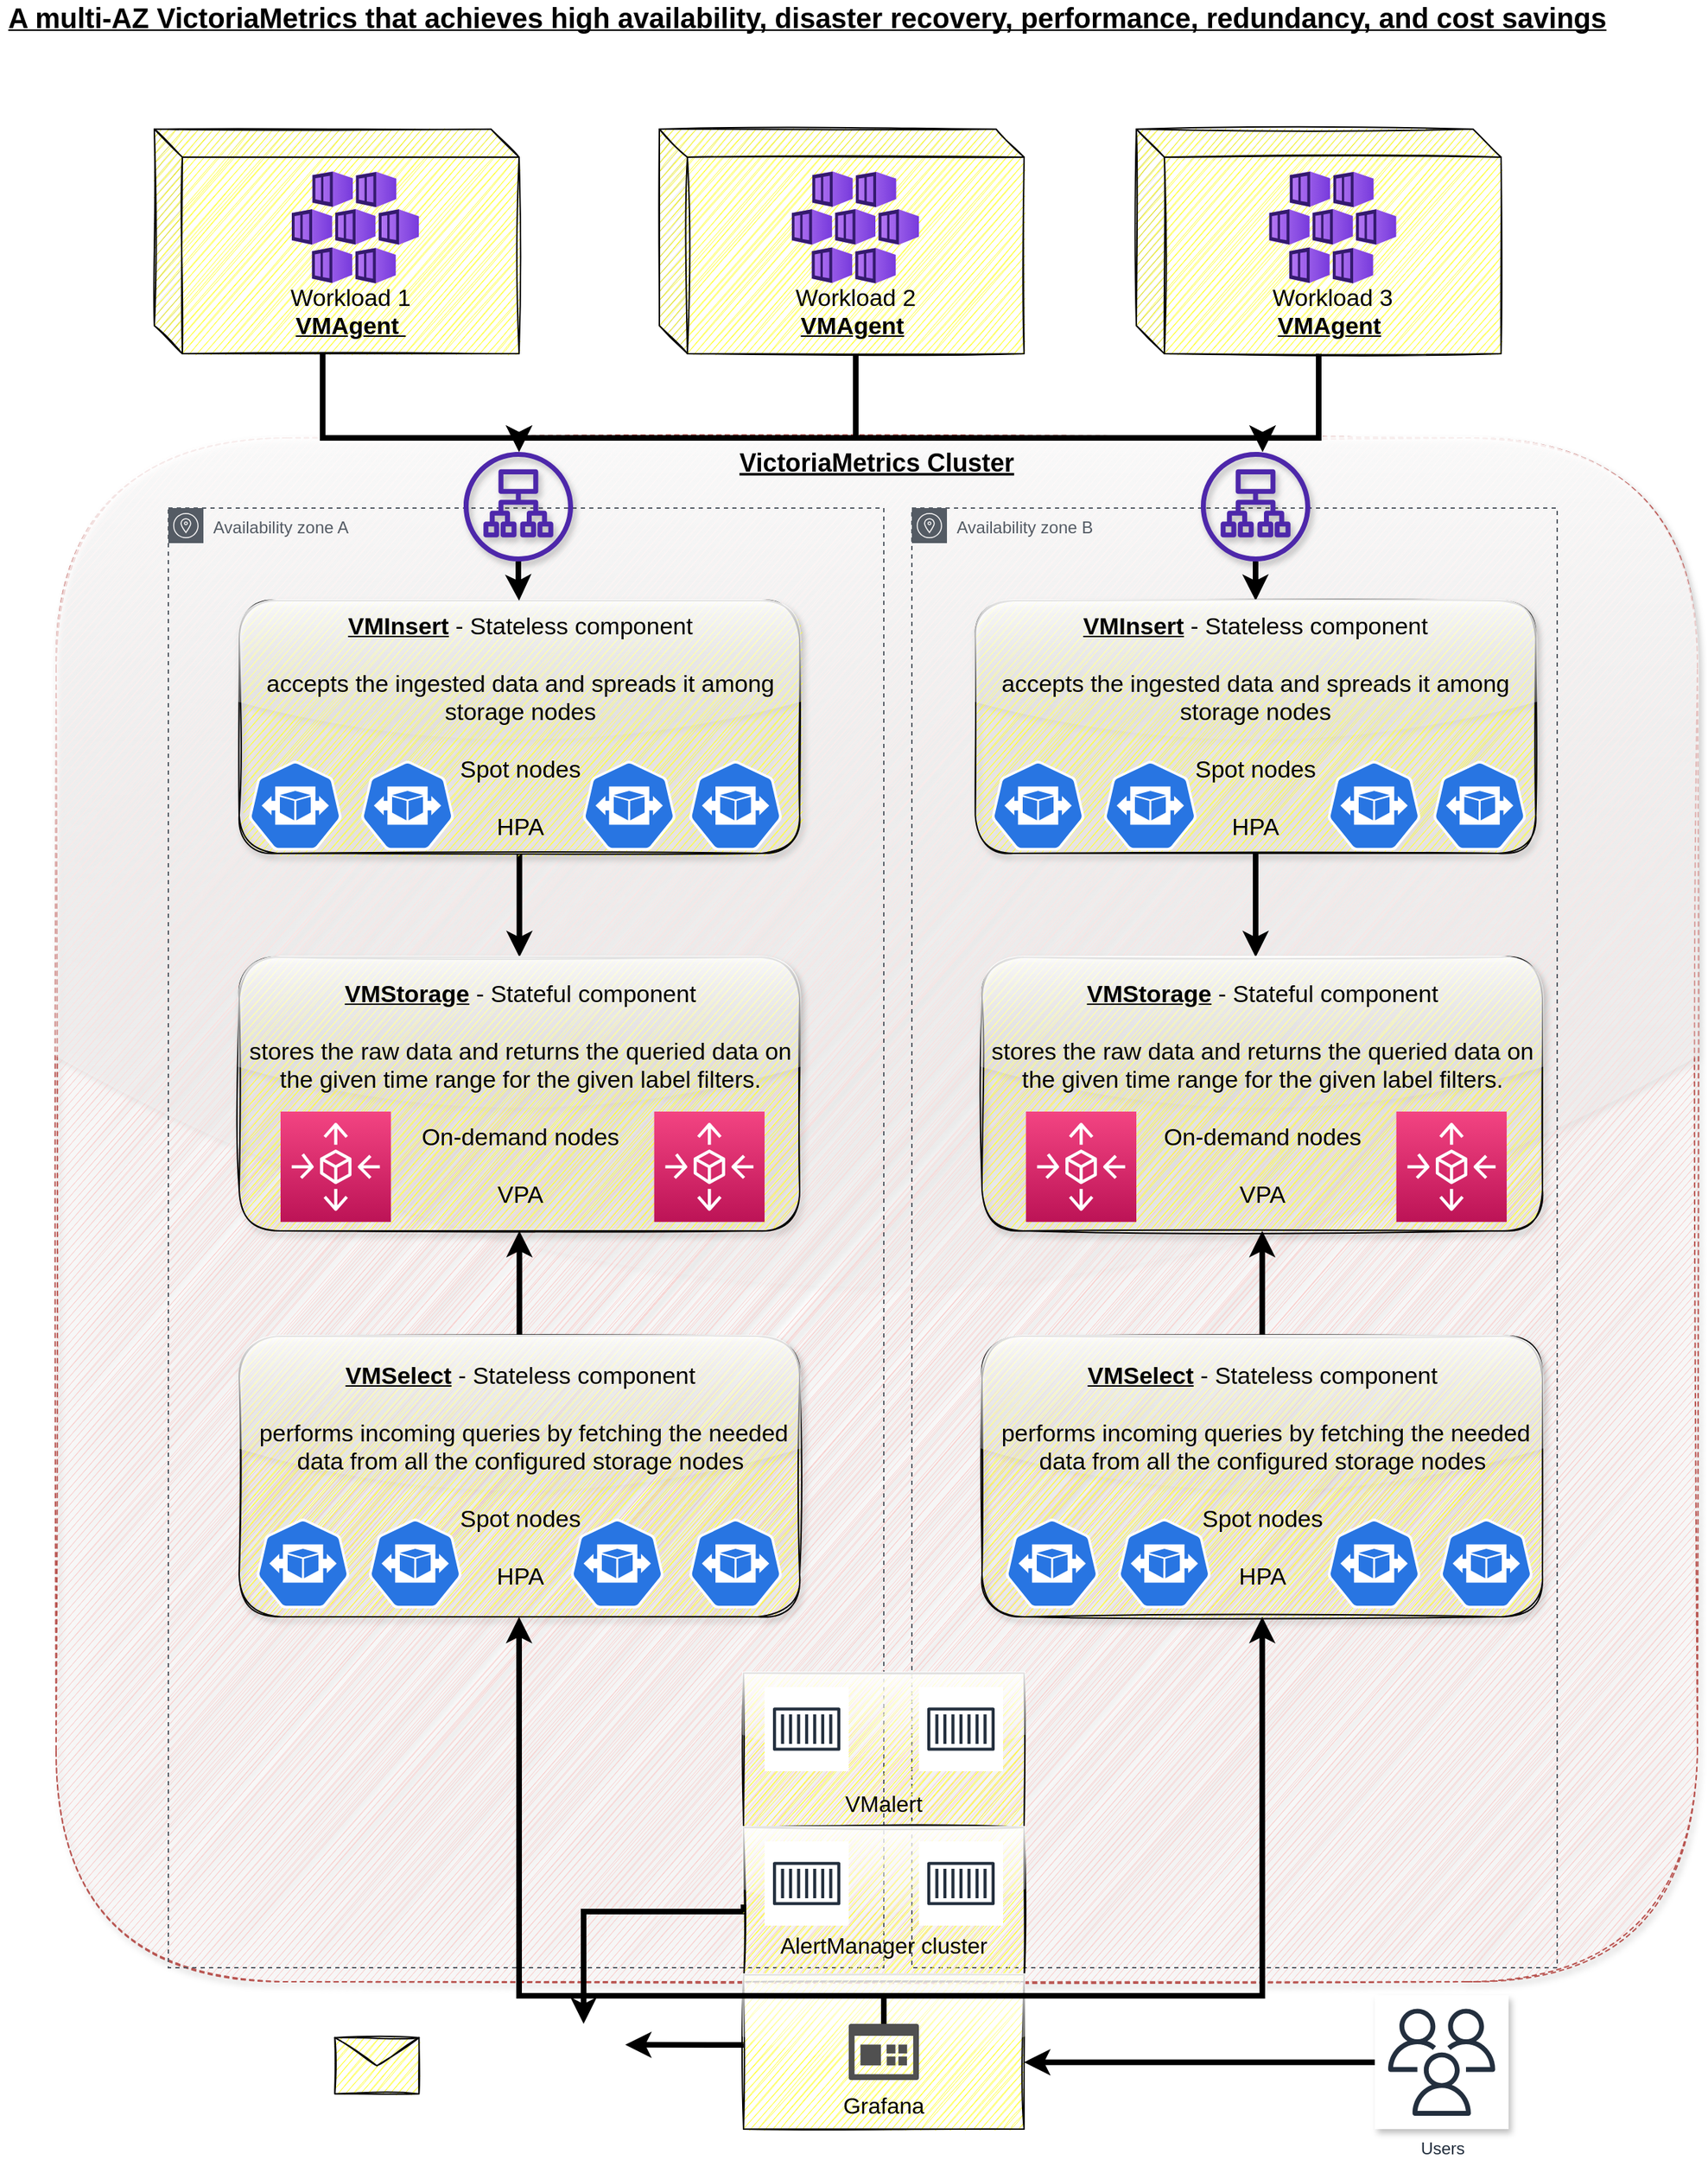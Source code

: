 <mxfile version="20.0.4" type="github">
  <diagram id="mzm1uCLJ-yECZfceGPLK" name="Page-1">
    <mxGraphModel dx="1396" dy="1220" grid="1" gridSize="10" guides="1" tooltips="1" connect="1" arrows="1" fold="1" page="1" pageScale="1" pageWidth="850" pageHeight="1100" math="0" shadow="0">
      <root>
        <mxCell id="0" />
        <mxCell id="1" parent="0" />
        <mxCell id="vau9nw-gVih0N3COjvcs-58" value="VictoriaMetrics Cluster" style="fillColor=#f8cecc;strokeColor=#b85450;dashed=1;verticalAlign=top;fontStyle=5;fontSize=18;labelBackgroundColor=none;labelBorderColor=none;shadow=1;sketch=1;glass=1;rounded=1;" vertex="1" parent="1">
          <mxGeometry x="100" y="410" width="1170" height="1100" as="geometry" />
        </mxCell>
        <mxCell id="vau9nw-gVih0N3COjvcs-59" value="Availability zone A" style="sketch=0;outlineConnect=0;gradientColor=none;html=1;whiteSpace=wrap;fontSize=12;fontStyle=0;shape=mxgraph.aws4.group;grIcon=mxgraph.aws4.group_availability_zone;strokeColor=#545B64;fillColor=none;verticalAlign=top;align=left;spacingLeft=30;fontColor=#545B64;dashed=1;" vertex="1" parent="1">
          <mxGeometry x="180" y="460" width="510" height="1040" as="geometry" />
        </mxCell>
        <mxCell id="vau9nw-gVih0N3COjvcs-60" value="Availability zone B" style="sketch=0;outlineConnect=0;gradientColor=none;html=1;whiteSpace=wrap;fontSize=12;fontStyle=0;shape=mxgraph.aws4.group;grIcon=mxgraph.aws4.group_availability_zone;strokeColor=#545B64;fillColor=none;verticalAlign=top;align=left;spacingLeft=30;fontColor=#545B64;dashed=1;" vertex="1" parent="1">
          <mxGeometry x="710" y="460" width="460" height="1040" as="geometry" />
        </mxCell>
        <mxCell id="vau9nw-gVih0N3COjvcs-61" value="&lt;span id=&quot;docs-internal-guid-602cd3f7-7fff-a77b-c48b-a0fe1a14de39&quot;&gt;&lt;span style=&quot;font-family: Arial; background-color: transparent; font-weight: 700; font-variant-numeric: normal; font-variant-east-asian: normal; text-decoration-line: underline; text-decoration-skip-ink: none; vertical-align: baseline;&quot;&gt;&lt;font style=&quot;font-size: 20px;&quot;&gt;A multi-AZ VictoriaMetrics that achieves high availability, disaster recovery, performance, redundancy, and cost savings&lt;/font&gt;&lt;/span&gt;&lt;/span&gt;" style="text;html=1;align=center;verticalAlign=middle;resizable=0;points=[];autosize=1;strokeColor=none;fillColor=none;" vertex="1" parent="1">
          <mxGeometry x="60" y="100" width="1150" height="20" as="geometry" />
        </mxCell>
        <mxCell id="vau9nw-gVih0N3COjvcs-62" style="edgeStyle=orthogonalEdgeStyle;rounded=0;orthogonalLoop=1;jettySize=auto;html=1;entryX=0.5;entryY=0;entryDx=0;entryDy=0;strokeWidth=4;" edge="1" parent="1" source="vau9nw-gVih0N3COjvcs-63" target="vau9nw-gVih0N3COjvcs-64">
          <mxGeometry relative="1" as="geometry" />
        </mxCell>
        <mxCell id="vau9nw-gVih0N3COjvcs-63" value="&lt;font style=&quot;font-size: 17px;&quot;&gt;&lt;b style=&quot;&quot;&gt;&lt;u&gt;&lt;font style=&quot;font-size: 17px;&quot;&gt;VMInsert&lt;/font&gt;&lt;/u&gt;&lt;/b&gt;&lt;span style=&quot;&quot;&gt; - Stateless component&lt;/span&gt;&lt;br&gt;&lt;br&gt;&lt;span style=&quot;&quot;&gt;accepts the ingested data and spreads it among storage nodes&lt;/span&gt;&lt;br&gt;&lt;span style=&quot;&quot;&gt;&lt;br&gt;Spot nodes&lt;/span&gt;&lt;br&gt;&lt;br&gt;&lt;span style=&quot;&quot;&gt;HPA&lt;/span&gt;&lt;/font&gt;" style="whiteSpace=wrap;html=1;fillColor=#FFFF33;rounded=1;shadow=1;glass=1;sketch=1;" vertex="1" parent="1">
          <mxGeometry x="230.5" y="526" width="399.5" height="180" as="geometry" />
        </mxCell>
        <mxCell id="vau9nw-gVih0N3COjvcs-64" value="&lt;font style=&quot;font-size: 17px;&quot;&gt;&lt;b style=&quot;&quot;&gt;&lt;u style=&quot;&quot;&gt;VMStorage&lt;/u&gt;&lt;/b&gt;&amp;nbsp;- Stateful component&lt;br style=&quot;&quot;&gt;&lt;br style=&quot;&quot;&gt;&lt;font style=&quot;font-size: 17px;&quot;&gt;stores the raw data and returns the queried data on the given time range for the given label filters.&lt;/font&gt;&lt;br style=&quot;&quot;&gt;&lt;br&gt;On-demand nodes&lt;br style=&quot;&quot;&gt;&lt;br style=&quot;&quot;&gt;VPA&lt;/font&gt;" style="whiteSpace=wrap;html=1;fillColor=#FFFF33;rounded=1;shadow=1;glass=1;sketch=1;" vertex="1" parent="1">
          <mxGeometry x="230.5" y="780" width="399.5" height="195" as="geometry" />
        </mxCell>
        <mxCell id="vau9nw-gVih0N3COjvcs-65" style="edgeStyle=orthogonalEdgeStyle;rounded=0;orthogonalLoop=1;jettySize=auto;html=1;entryX=0.5;entryY=1;entryDx=0;entryDy=0;strokeWidth=4;" edge="1" parent="1" source="vau9nw-gVih0N3COjvcs-66" target="vau9nw-gVih0N3COjvcs-64">
          <mxGeometry relative="1" as="geometry" />
        </mxCell>
        <mxCell id="vau9nw-gVih0N3COjvcs-66" value="&lt;font style=&quot;font-size: 17px;&quot;&gt;&lt;b style=&quot;&quot;&gt;&lt;u style=&quot;&quot;&gt;VMSelect&lt;/u&gt;&lt;/b&gt;&amp;nbsp;- Stateless component&lt;br style=&quot;&quot;&gt;&lt;br style=&quot;&quot;&gt;&amp;nbsp;performs incoming queries by fetching the needed data from all the configured storage nodes&lt;br&gt;&lt;br style=&quot;&quot;&gt;Spot nodes&lt;br style=&quot;&quot;&gt;&lt;br style=&quot;&quot;&gt;HPA&lt;/font&gt;" style="whiteSpace=wrap;html=1;fillColor=#FFFF33;rounded=1;shadow=1;glass=1;sketch=1;" vertex="1" parent="1">
          <mxGeometry x="230.5" y="1050" width="399.5" height="200" as="geometry" />
        </mxCell>
        <mxCell id="vau9nw-gVih0N3COjvcs-72" style="edgeStyle=orthogonalEdgeStyle;rounded=0;orthogonalLoop=1;jettySize=auto;html=1;fontSize=15;strokeWidth=4;" edge="1" parent="1" source="vau9nw-gVih0N3COjvcs-73" target="vau9nw-gVih0N3COjvcs-104">
          <mxGeometry relative="1" as="geometry">
            <Array as="points">
              <mxPoint x="910" y="1567" />
              <mxPoint x="910" y="1567" />
            </Array>
          </mxGeometry>
        </mxCell>
        <mxCell id="vau9nw-gVih0N3COjvcs-73" value="Users" style="sketch=0;outlineConnect=0;fontColor=#232F3E;gradientColor=none;strokeColor=#232F3E;fillColor=#ffffff;dashed=0;verticalLabelPosition=bottom;verticalAlign=top;align=center;html=1;fontSize=12;fontStyle=0;aspect=fixed;shape=mxgraph.aws4.resourceIcon;resIcon=mxgraph.aws4.users;rounded=1;shadow=1;glass=1;" vertex="1" parent="1">
          <mxGeometry x="1040" y="1519.66" width="95.34" height="95.34" as="geometry" />
        </mxCell>
        <mxCell id="vau9nw-gVih0N3COjvcs-152" style="edgeStyle=orthogonalEdgeStyle;rounded=0;orthogonalLoop=1;jettySize=auto;html=1;strokeWidth=4;" edge="1" parent="1" source="vau9nw-gVih0N3COjvcs-75" target="vau9nw-gVih0N3COjvcs-129">
          <mxGeometry relative="1" as="geometry" />
        </mxCell>
        <mxCell id="vau9nw-gVih0N3COjvcs-75" value="" style="sketch=0;outlineConnect=0;fontColor=#232F3E;gradientColor=none;fillColor=#4D27AA;strokeColor=none;dashed=0;verticalLabelPosition=bottom;verticalAlign=top;align=center;html=1;fontSize=12;fontStyle=0;aspect=fixed;pointerEvents=1;shape=mxgraph.aws4.application_load_balancer;rounded=1;shadow=1;glass=1;" vertex="1" parent="1">
          <mxGeometry x="916" y="420" width="78" height="78" as="geometry" />
        </mxCell>
        <mxCell id="vau9nw-gVih0N3COjvcs-153" style="edgeStyle=orthogonalEdgeStyle;rounded=0;orthogonalLoop=1;jettySize=auto;html=1;strokeWidth=4;" edge="1" parent="1" source="vau9nw-gVih0N3COjvcs-77" target="vau9nw-gVih0N3COjvcs-63">
          <mxGeometry relative="1" as="geometry">
            <Array as="points">
              <mxPoint x="430" y="510" />
              <mxPoint x="430" y="510" />
            </Array>
          </mxGeometry>
        </mxCell>
        <mxCell id="vau9nw-gVih0N3COjvcs-77" value="" style="sketch=0;outlineConnect=0;fontColor=#232F3E;gradientColor=none;fillColor=#4D27AA;strokeColor=none;dashed=0;verticalLabelPosition=bottom;verticalAlign=top;align=center;html=1;fontSize=12;fontStyle=0;aspect=fixed;pointerEvents=1;shape=mxgraph.aws4.application_load_balancer;rounded=1;shadow=1;glass=1;" vertex="1" parent="1">
          <mxGeometry x="390.5" y="420" width="78" height="78" as="geometry" />
        </mxCell>
        <mxCell id="vau9nw-gVih0N3COjvcs-82" value="" style="sketch=0;html=1;dashed=0;whitespace=wrap;fillColor=#2875E2;strokeColor=#ffffff;points=[[0.005,0.63,0],[0.1,0.2,0],[0.9,0.2,0],[0.5,0,0],[0.995,0.63,0],[0.72,0.99,0],[0.5,1,0],[0.28,0.99,0]];shape=mxgraph.kubernetes.icon;prIcon=hpa;rounded=1;shadow=0;glass=1;" vertex="1" parent="1">
          <mxGeometry x="460" y="1180" width="80" height="64" as="geometry" />
        </mxCell>
        <mxCell id="vau9nw-gVih0N3COjvcs-86" value="" style="sketch=0;points=[[0,0,0],[0.25,0,0],[0.5,0,0],[0.75,0,0],[1,0,0],[0,1,0],[0.25,1,0],[0.5,1,0],[0.75,1,0],[1,1,0],[0,0.25,0],[0,0.5,0],[0,0.75,0],[1,0.25,0],[1,0.5,0],[1,0.75,0]];points=[[0,0,0],[0.25,0,0],[0.5,0,0],[0.75,0,0],[1,0,0],[0,1,0],[0.25,1,0],[0.5,1,0],[0.75,1,0],[1,1,0],[0,0.25,0],[0,0.5,0],[0,0.75,0],[1,0.25,0],[1,0.5,0],[1,0.75,0]];outlineConnect=0;fontColor=#232F3E;gradientColor=#F34482;gradientDirection=north;fillColor=#BC1356;strokeColor=#ffffff;dashed=0;verticalLabelPosition=bottom;verticalAlign=top;align=center;html=1;fontSize=12;fontStyle=0;aspect=fixed;shape=mxgraph.aws4.resourceIcon;resIcon=mxgraph.aws4.autoscaling;rounded=1;shadow=0;glass=1;" vertex="1" parent="1">
          <mxGeometry x="260" y="890" width="78.67" height="78.67" as="geometry" />
        </mxCell>
        <mxCell id="vau9nw-gVih0N3COjvcs-90" style="edgeStyle=orthogonalEdgeStyle;rounded=0;orthogonalLoop=1;jettySize=auto;html=1;strokeWidth=4;" edge="1" parent="1" source="vau9nw-gVih0N3COjvcs-91" target="vau9nw-gVih0N3COjvcs-77">
          <mxGeometry relative="1" as="geometry">
            <Array as="points">
              <mxPoint x="290" y="410" />
              <mxPoint x="430" y="410" />
            </Array>
          </mxGeometry>
        </mxCell>
        <mxCell id="vau9nw-gVih0N3COjvcs-91" value="&lt;font style=&quot;font-size: 17px;&quot;&gt;&lt;br&gt;&lt;br&gt;&lt;br&gt;&lt;br&gt;Workload 1&lt;br&gt;&lt;b&gt;&lt;u&gt;VMAgent&amp;nbsp;&lt;/u&gt;&lt;/b&gt;&lt;/font&gt;" style="shape=cube;whiteSpace=wrap;html=1;boundedLbl=1;backgroundOutline=1;darkOpacity=0.05;darkOpacity2=0.1;rounded=1;shadow=0;glass=1;sketch=1;fillColor=#FFFF33;" vertex="1" parent="1">
          <mxGeometry x="170" y="190" width="260" height="160" as="geometry" />
        </mxCell>
        <mxCell id="vau9nw-gVih0N3COjvcs-92" value="" style="aspect=fixed;html=1;points=[];align=center;image;fontSize=12;image=img/lib/azure2/containers/Kubernetes_Services.svg;rounded=1;shadow=0;glass=1;sketch=1;fillColor=#FFFF33;" vertex="1" parent="1">
          <mxGeometry x="268.0" y="220" width="90.67" height="80" as="geometry" />
        </mxCell>
        <mxCell id="vau9nw-gVih0N3COjvcs-93" style="edgeStyle=orthogonalEdgeStyle;rounded=0;orthogonalLoop=1;jettySize=auto;html=1;strokeWidth=4;" edge="1" parent="1" source="vau9nw-gVih0N3COjvcs-95" target="vau9nw-gVih0N3COjvcs-75">
          <mxGeometry relative="1" as="geometry">
            <Array as="points">
              <mxPoint x="670" y="410" />
              <mxPoint x="960" y="410" />
            </Array>
          </mxGeometry>
        </mxCell>
        <mxCell id="vau9nw-gVih0N3COjvcs-94" style="edgeStyle=orthogonalEdgeStyle;rounded=0;orthogonalLoop=1;jettySize=auto;html=1;strokeWidth=4;" edge="1" parent="1" source="vau9nw-gVih0N3COjvcs-95" target="vau9nw-gVih0N3COjvcs-77">
          <mxGeometry relative="1" as="geometry">
            <Array as="points">
              <mxPoint x="670" y="410" />
              <mxPoint x="430" y="410" />
            </Array>
          </mxGeometry>
        </mxCell>
        <mxCell id="vau9nw-gVih0N3COjvcs-95" value="&lt;font style=&quot;font-size: 17px;&quot;&gt;&lt;br style=&quot;&quot;&gt;&lt;br style=&quot;&quot;&gt;&lt;br style=&quot;&quot;&gt;&lt;br&gt;Workload 2&lt;br style=&quot;&quot;&gt;&lt;b&gt;&lt;u&gt;VMAgent&lt;/u&gt;&lt;/b&gt;&amp;nbsp;&lt;/font&gt;" style="shape=cube;whiteSpace=wrap;html=1;boundedLbl=1;backgroundOutline=1;darkOpacity=0.05;darkOpacity2=0.1;rounded=1;shadow=0;glass=1;sketch=1;fillColor=#FFFF33;" vertex="1" parent="1">
          <mxGeometry x="530" y="190" width="260" height="160" as="geometry" />
        </mxCell>
        <mxCell id="vau9nw-gVih0N3COjvcs-96" style="edgeStyle=orthogonalEdgeStyle;rounded=0;orthogonalLoop=1;jettySize=auto;html=1;strokeWidth=4;" edge="1" parent="1" source="vau9nw-gVih0N3COjvcs-97" target="vau9nw-gVih0N3COjvcs-75">
          <mxGeometry relative="1" as="geometry">
            <Array as="points">
              <mxPoint x="1000" y="410" />
              <mxPoint x="960" y="410" />
            </Array>
          </mxGeometry>
        </mxCell>
        <mxCell id="vau9nw-gVih0N3COjvcs-97" value="&lt;font style=&quot;font-size: 17px;&quot;&gt;&lt;br style=&quot;&quot;&gt;&lt;br style=&quot;&quot;&gt;&lt;br style=&quot;&quot;&gt;&lt;br&gt;Workload 3&lt;br style=&quot;&quot;&gt;&lt;b&gt;&lt;u&gt;VMAgent&lt;/u&gt;&lt;/b&gt;&amp;nbsp;&lt;/font&gt;" style="shape=cube;whiteSpace=wrap;html=1;boundedLbl=1;backgroundOutline=1;darkOpacity=0.05;darkOpacity2=0.1;rounded=1;shadow=0;glass=1;sketch=1;fillColor=#FFFF33;" vertex="1" parent="1">
          <mxGeometry x="870" y="190" width="260" height="160" as="geometry" />
        </mxCell>
        <mxCell id="vau9nw-gVih0N3COjvcs-98" value="" style="aspect=fixed;html=1;points=[];align=center;image;fontSize=12;image=img/lib/azure2/containers/Kubernetes_Services.svg;rounded=1;shadow=0;glass=1;sketch=1;fillColor=#FFFF33;" vertex="1" parent="1">
          <mxGeometry x="624.33" y="220" width="90.67" height="80" as="geometry" />
        </mxCell>
        <mxCell id="vau9nw-gVih0N3COjvcs-99" value="" style="aspect=fixed;html=1;points=[];align=center;image;fontSize=12;image=img/lib/azure2/containers/Kubernetes_Services.svg;rounded=1;shadow=0;glass=1;sketch=1;fillColor=#FFFF33;" vertex="1" parent="1">
          <mxGeometry x="964.67" y="220" width="90.67" height="80" as="geometry" />
        </mxCell>
        <mxCell id="vau9nw-gVih0N3COjvcs-100" value="&lt;font style=&quot;font-size: 16px;&quot;&gt;&lt;br&gt;&lt;br&gt;&lt;br&gt;&lt;br&gt;&lt;font style=&quot;font-size: 16px;&quot;&gt;VMalert&lt;/font&gt;&lt;/font&gt;" style="rounded=0;whiteSpace=wrap;html=1;shadow=0;glass=1;sketch=1;fillColor=#FFFF33;" vertex="1" parent="1">
          <mxGeometry x="590" y="1290" width="200" height="110" as="geometry" />
        </mxCell>
        <mxCell id="vau9nw-gVih0N3COjvcs-101" style="edgeStyle=orthogonalEdgeStyle;rounded=0;orthogonalLoop=1;jettySize=auto;html=1;exitX=0;exitY=0.5;exitDx=0;exitDy=0;fontSize=16;strokeWidth=4;" edge="1" parent="1" source="vau9nw-gVih0N3COjvcs-102" target="vau9nw-gVih0N3COjvcs-112">
          <mxGeometry relative="1" as="geometry">
            <Array as="points">
              <mxPoint x="590" y="1460" />
              <mxPoint x="476" y="1460" />
            </Array>
          </mxGeometry>
        </mxCell>
        <mxCell id="vau9nw-gVih0N3COjvcs-102" value="&lt;font style=&quot;font-size: 16px;&quot;&gt;&lt;br&gt;&lt;br&gt;&lt;br&gt;AlertManager cluster&lt;/font&gt;" style="rounded=0;whiteSpace=wrap;html=1;shadow=0;glass=1;sketch=1;fillColor=#FFFF33;" vertex="1" parent="1">
          <mxGeometry x="590" y="1400" width="200" height="110" as="geometry" />
        </mxCell>
        <mxCell id="vau9nw-gVih0N3COjvcs-103" style="edgeStyle=orthogonalEdgeStyle;rounded=0;orthogonalLoop=1;jettySize=auto;html=1;entryX=1;entryY=0.25;entryDx=0;entryDy=0;strokeWidth=4;" edge="1" parent="1" source="vau9nw-gVih0N3COjvcs-104" target="vau9nw-gVih0N3COjvcs-112">
          <mxGeometry relative="1" as="geometry">
            <Array as="points">
              <mxPoint x="570" y="1555" />
              <mxPoint x="570" y="1555" />
            </Array>
          </mxGeometry>
        </mxCell>
        <mxCell id="vau9nw-gVih0N3COjvcs-104" value="&lt;font style=&quot;font-size: 16px;&quot;&gt;&lt;br&gt;&lt;br&gt;&lt;br&gt;&lt;br&gt;Grafana&lt;/font&gt;" style="rounded=0;whiteSpace=wrap;html=1;shadow=0;glass=1;sketch=1;fillColor=#FFFF33;" vertex="1" parent="1">
          <mxGeometry x="590" y="1505" width="200" height="110" as="geometry" />
        </mxCell>
        <mxCell id="vau9nw-gVih0N3COjvcs-105" value="" style="sketch=0;outlineConnect=0;fontColor=#232F3E;gradientColor=none;strokeColor=#232F3E;fillColor=#ffffff;dashed=0;verticalLabelPosition=bottom;verticalAlign=top;align=center;html=1;fontSize=12;fontStyle=0;aspect=fixed;shape=mxgraph.aws4.resourceIcon;resIcon=mxgraph.aws4.container_1;rounded=1;shadow=0;glass=1;" vertex="1" parent="1">
          <mxGeometry x="605" y="1300" width="60" height="60" as="geometry" />
        </mxCell>
        <mxCell id="vau9nw-gVih0N3COjvcs-106" value="" style="sketch=0;outlineConnect=0;fontColor=#232F3E;gradientColor=none;strokeColor=#232F3E;fillColor=#ffffff;dashed=0;verticalLabelPosition=bottom;verticalAlign=top;align=center;html=1;fontSize=12;fontStyle=0;aspect=fixed;shape=mxgraph.aws4.resourceIcon;resIcon=mxgraph.aws4.container_1;rounded=1;shadow=0;glass=1;" vertex="1" parent="1">
          <mxGeometry x="715" y="1300" width="60" height="60" as="geometry" />
        </mxCell>
        <mxCell id="vau9nw-gVih0N3COjvcs-107" value="" style="sketch=0;outlineConnect=0;fontColor=#232F3E;gradientColor=none;strokeColor=#232F3E;fillColor=#ffffff;dashed=0;verticalLabelPosition=bottom;verticalAlign=top;align=center;html=1;fontSize=12;fontStyle=0;aspect=fixed;shape=mxgraph.aws4.resourceIcon;resIcon=mxgraph.aws4.container_1;rounded=1;shadow=0;glass=1;" vertex="1" parent="1">
          <mxGeometry x="605" y="1410" width="60" height="60" as="geometry" />
        </mxCell>
        <mxCell id="vau9nw-gVih0N3COjvcs-108" value="" style="sketch=0;outlineConnect=0;fontColor=#232F3E;gradientColor=none;strokeColor=#232F3E;fillColor=#ffffff;dashed=0;verticalLabelPosition=bottom;verticalAlign=top;align=center;html=1;fontSize=12;fontStyle=0;aspect=fixed;shape=mxgraph.aws4.resourceIcon;resIcon=mxgraph.aws4.container_1;rounded=1;shadow=0;glass=1;" vertex="1" parent="1">
          <mxGeometry x="715" y="1410" width="60" height="60" as="geometry" />
        </mxCell>
        <mxCell id="vau9nw-gVih0N3COjvcs-110" style="edgeStyle=orthogonalEdgeStyle;rounded=0;orthogonalLoop=1;jettySize=auto;html=1;exitX=0.5;exitY=0;exitDx=0;exitDy=0;exitPerimeter=0;strokeWidth=4;" edge="1" parent="1" source="vau9nw-gVih0N3COjvcs-111" target="vau9nw-gVih0N3COjvcs-66">
          <mxGeometry relative="1" as="geometry">
            <Array as="points">
              <mxPoint x="690" y="1520" />
              <mxPoint x="430" y="1520" />
            </Array>
          </mxGeometry>
        </mxCell>
        <mxCell id="vau9nw-gVih0N3COjvcs-150" style="edgeStyle=orthogonalEdgeStyle;rounded=0;orthogonalLoop=1;jettySize=auto;html=1;entryX=0.5;entryY=1;entryDx=0;entryDy=0;strokeWidth=4;" edge="1" parent="1" source="vau9nw-gVih0N3COjvcs-111" target="vau9nw-gVih0N3COjvcs-144">
          <mxGeometry relative="1" as="geometry">
            <Array as="points">
              <mxPoint x="690" y="1520" />
              <mxPoint x="960" y="1520" />
            </Array>
          </mxGeometry>
        </mxCell>
        <mxCell id="vau9nw-gVih0N3COjvcs-111" value="" style="sketch=0;pointerEvents=1;shadow=0;dashed=0;html=1;strokeColor=none;labelPosition=center;verticalLabelPosition=bottom;verticalAlign=top;align=center;fillColor=#505050;shape=mxgraph.mscae.intune.dashboard;rounded=1;glass=1;fontSize=15;" vertex="1" parent="1">
          <mxGeometry x="665" y="1540" width="50" height="40" as="geometry" />
        </mxCell>
        <mxCell id="vau9nw-gVih0N3COjvcs-112" value="" style="shape=image;html=1;verticalAlign=top;verticalLabelPosition=bottom;labelBackgroundColor=#ffffff;imageAspect=0;aspect=fixed;image=https://cdn2.iconfinder.com/data/icons/social-media-2285/512/1_Slack_colored_svg-128.png;rounded=1;shadow=0;glass=1;sketch=1;fontSize=15;fillColor=#FFFF33;" vertex="1" parent="1">
          <mxGeometry x="446.01" y="1540" width="59.67" height="59.67" as="geometry" />
        </mxCell>
        <mxCell id="vau9nw-gVih0N3COjvcs-113" value="" style="shape=image;html=1;verticalAlign=top;verticalLabelPosition=bottom;labelBackgroundColor=#ffffff;imageAspect=0;aspect=fixed;image=https://cdn2.iconfinder.com/data/icons/80-s-stuffs-outline/92/Asset_9-128.png;rounded=1;shadow=0;glass=1;sketch=1;fontSize=16;fillColor=#FFFF33;" vertex="1" parent="1">
          <mxGeometry x="358.67" y="1516.33" width="87.34" height="87.34" as="geometry" />
        </mxCell>
        <mxCell id="vau9nw-gVih0N3COjvcs-114" value="" style="shape=message;html=1;whiteSpace=wrap;html=1;outlineConnect=0;rounded=1;shadow=0;glass=1;sketch=1;fontSize=16;fillColor=#FFFF33;" vertex="1" parent="1">
          <mxGeometry x="298.67" y="1549.83" width="60" height="40" as="geometry" />
        </mxCell>
        <mxCell id="vau9nw-gVih0N3COjvcs-118" value="" style="sketch=0;html=1;dashed=0;whitespace=wrap;fillColor=#2875E2;strokeColor=#ffffff;points=[[0.005,0.63,0],[0.1,0.2,0],[0.9,0.2,0],[0.5,0,0],[0.995,0.63,0],[0.72,0.99,0],[0.5,1,0],[0.28,0.99,0]];shape=mxgraph.kubernetes.icon;prIcon=hpa;rounded=1;shadow=0;glass=1;" vertex="1" parent="1">
          <mxGeometry x="544.33" y="1180" width="80" height="64" as="geometry" />
        </mxCell>
        <mxCell id="vau9nw-gVih0N3COjvcs-119" value="" style="sketch=0;html=1;dashed=0;whitespace=wrap;fillColor=#2875E2;strokeColor=#ffffff;points=[[0.005,0.63,0],[0.1,0.2,0],[0.9,0.2,0],[0.5,0,0],[0.995,0.63,0],[0.72,0.99,0],[0.5,1,0],[0.28,0.99,0]];shape=mxgraph.kubernetes.icon;prIcon=hpa;rounded=1;shadow=0;glass=1;" vertex="1" parent="1">
          <mxGeometry x="316" y="1180" width="80" height="64" as="geometry" />
        </mxCell>
        <mxCell id="vau9nw-gVih0N3COjvcs-120" value="" style="sketch=0;html=1;dashed=0;whitespace=wrap;fillColor=#2875E2;strokeColor=#ffffff;points=[[0.005,0.63,0],[0.1,0.2,0],[0.9,0.2,0],[0.5,0,0],[0.995,0.63,0],[0.72,0.99,0],[0.5,1,0],[0.28,0.99,0]];shape=mxgraph.kubernetes.icon;prIcon=hpa;rounded=1;shadow=0;glass=1;" vertex="1" parent="1">
          <mxGeometry x="236" y="1180" width="80" height="64" as="geometry" />
        </mxCell>
        <mxCell id="vau9nw-gVih0N3COjvcs-121" value="" style="sketch=0;points=[[0,0,0],[0.25,0,0],[0.5,0,0],[0.75,0,0],[1,0,0],[0,1,0],[0.25,1,0],[0.5,1,0],[0.75,1,0],[1,1,0],[0,0.25,0],[0,0.5,0],[0,0.75,0],[1,0.25,0],[1,0.5,0],[1,0.75,0]];points=[[0,0,0],[0.25,0,0],[0.5,0,0],[0.75,0,0],[1,0,0],[0,1,0],[0.25,1,0],[0.5,1,0],[0.75,1,0],[1,1,0],[0,0.25,0],[0,0.5,0],[0,0.75,0],[1,0.25,0],[1,0.5,0],[1,0.75,0]];outlineConnect=0;fontColor=#232F3E;gradientColor=#F34482;gradientDirection=north;fillColor=#BC1356;strokeColor=#ffffff;dashed=0;verticalLabelPosition=bottom;verticalAlign=top;align=center;html=1;fontSize=12;fontStyle=0;aspect=fixed;shape=mxgraph.aws4.resourceIcon;resIcon=mxgraph.aws4.autoscaling;rounded=1;shadow=0;glass=1;" vertex="1" parent="1">
          <mxGeometry x="526.33" y="890" width="78.67" height="78.67" as="geometry" />
        </mxCell>
        <mxCell id="vau9nw-gVih0N3COjvcs-122" value="" style="sketch=0;html=1;dashed=0;whitespace=wrap;fillColor=#2875E2;strokeColor=#ffffff;points=[[0.005,0.63,0],[0.1,0.2,0],[0.9,0.2,0],[0.5,0,0],[0.995,0.63,0],[0.72,0.99,0],[0.5,1,0],[0.28,0.99,0]];shape=mxgraph.kubernetes.icon;prIcon=hpa;rounded=1;shadow=0;glass=1;" vertex="1" parent="1">
          <mxGeometry x="230.5" y="640" width="80" height="64" as="geometry" />
        </mxCell>
        <mxCell id="vau9nw-gVih0N3COjvcs-124" value="" style="sketch=0;html=1;dashed=0;whitespace=wrap;fillColor=#2875E2;strokeColor=#ffffff;points=[[0.005,0.63,0],[0.1,0.2,0],[0.9,0.2,0],[0.5,0,0],[0.995,0.63,0],[0.72,0.99,0],[0.5,1,0],[0.28,0.99,0]];shape=mxgraph.kubernetes.icon;prIcon=hpa;rounded=1;shadow=0;glass=1;" vertex="1" parent="1">
          <mxGeometry x="468.5" y="640" width="80" height="64" as="geometry" />
        </mxCell>
        <mxCell id="vau9nw-gVih0N3COjvcs-125" value="" style="sketch=0;html=1;dashed=0;whitespace=wrap;fillColor=#2875E2;strokeColor=#ffffff;points=[[0.005,0.63,0],[0.1,0.2,0],[0.9,0.2,0],[0.5,0,0],[0.995,0.63,0],[0.72,0.99,0],[0.5,1,0],[0.28,0.99,0]];shape=mxgraph.kubernetes.icon;prIcon=hpa;rounded=1;shadow=0;glass=1;" vertex="1" parent="1">
          <mxGeometry x="544.33" y="640" width="80" height="64" as="geometry" />
        </mxCell>
        <mxCell id="vau9nw-gVih0N3COjvcs-126" value="" style="sketch=0;html=1;dashed=0;whitespace=wrap;fillColor=#2875E2;strokeColor=#ffffff;points=[[0.005,0.63,0],[0.1,0.2,0],[0.9,0.2,0],[0.5,0,0],[0.995,0.63,0],[0.72,0.99,0],[0.5,1,0],[0.28,0.99,0]];shape=mxgraph.kubernetes.icon;prIcon=hpa;rounded=1;shadow=0;glass=1;" vertex="1" parent="1">
          <mxGeometry x="310.5" y="640" width="80" height="64" as="geometry" />
        </mxCell>
        <mxCell id="vau9nw-gVih0N3COjvcs-143" style="edgeStyle=orthogonalEdgeStyle;rounded=0;orthogonalLoop=1;jettySize=auto;html=1;strokeWidth=4;" edge="1" parent="1" source="vau9nw-gVih0N3COjvcs-129" target="vau9nw-gVih0N3COjvcs-139">
          <mxGeometry relative="1" as="geometry">
            <Array as="points">
              <mxPoint x="955" y="720" />
              <mxPoint x="955" y="720" />
            </Array>
          </mxGeometry>
        </mxCell>
        <mxCell id="vau9nw-gVih0N3COjvcs-129" value="&lt;font style=&quot;font-size: 17px;&quot;&gt;&lt;b&gt;&lt;u&gt;&lt;font style=&quot;font-size: 17px;&quot;&gt;VMInsert&lt;/font&gt;&lt;/u&gt;&lt;/b&gt; - Stateless component&lt;br&gt;&lt;br&gt;accepts the ingested data and spreads it among storage nodes&lt;br style=&quot;&quot;&gt;&lt;br&gt;Spot nodes&lt;br&gt;&lt;br&gt;HPA&lt;/font&gt;" style="whiteSpace=wrap;html=1;fillColor=#FFFF33;rounded=1;shadow=1;glass=1;sketch=1;" vertex="1" parent="1">
          <mxGeometry x="755.25" y="526" width="399.5" height="180" as="geometry" />
        </mxCell>
        <mxCell id="vau9nw-gVih0N3COjvcs-131" value="" style="sketch=0;html=1;dashed=0;whitespace=wrap;fillColor=#2875E2;strokeColor=#ffffff;points=[[0.005,0.63,0],[0.1,0.2,0],[0.9,0.2,0],[0.5,0,0],[0.995,0.63,0],[0.72,0.99,0],[0.5,1,0],[0.28,0.99,0]];shape=mxgraph.kubernetes.icon;prIcon=hpa;rounded=1;shadow=0;glass=1;" vertex="1" parent="1">
          <mxGeometry x="760" y="640" width="80" height="64" as="geometry" />
        </mxCell>
        <mxCell id="vau9nw-gVih0N3COjvcs-132" value="" style="sketch=0;html=1;dashed=0;whitespace=wrap;fillColor=#2875E2;strokeColor=#ffffff;points=[[0.005,0.63,0],[0.1,0.2,0],[0.9,0.2,0],[0.5,0,0],[0.995,0.63,0],[0.72,0.99,0],[0.5,1,0],[0.28,0.99,0]];shape=mxgraph.kubernetes.icon;prIcon=hpa;rounded=1;shadow=0;glass=1;" vertex="1" parent="1">
          <mxGeometry x="999.5" y="640" width="80" height="64" as="geometry" />
        </mxCell>
        <mxCell id="vau9nw-gVih0N3COjvcs-133" value="" style="sketch=0;html=1;dashed=0;whitespace=wrap;fillColor=#2875E2;strokeColor=#ffffff;points=[[0.005,0.63,0],[0.1,0.2,0],[0.9,0.2,0],[0.5,0,0],[0.995,0.63,0],[0.72,0.99,0],[0.5,1,0],[0.28,0.99,0]];shape=mxgraph.kubernetes.icon;prIcon=hpa;rounded=1;shadow=0;glass=1;" vertex="1" parent="1">
          <mxGeometry x="1074.75" y="640" width="80" height="64" as="geometry" />
        </mxCell>
        <mxCell id="vau9nw-gVih0N3COjvcs-134" value="" style="sketch=0;html=1;dashed=0;whitespace=wrap;fillColor=#2875E2;strokeColor=#ffffff;points=[[0.005,0.63,0],[0.1,0.2,0],[0.9,0.2,0],[0.5,0,0],[0.995,0.63,0],[0.72,0.99,0],[0.5,1,0],[0.28,0.99,0]];shape=mxgraph.kubernetes.icon;prIcon=hpa;rounded=1;shadow=0;glass=1;" vertex="1" parent="1">
          <mxGeometry x="840" y="640" width="80" height="64" as="geometry" />
        </mxCell>
        <mxCell id="vau9nw-gVih0N3COjvcs-139" value="&lt;font style=&quot;font-size: 17px;&quot;&gt;&lt;b style=&quot;&quot;&gt;&lt;u style=&quot;&quot;&gt;VMStorage&lt;/u&gt;&lt;/b&gt;&amp;nbsp;- Stateful component&lt;br style=&quot;&quot;&gt;&lt;br style=&quot;&quot;&gt;&lt;font style=&quot;font-size: 17px;&quot;&gt;stores the raw data and returns the queried data on the given time range for the given label filters.&lt;/font&gt;&lt;br style=&quot;&quot;&gt;&lt;br&gt;On-demand nodes&lt;br style=&quot;&quot;&gt;&lt;br style=&quot;&quot;&gt;VPA&lt;/font&gt;" style="whiteSpace=wrap;html=1;fillColor=#FFFF33;rounded=1;shadow=1;glass=1;sketch=1;" vertex="1" parent="1">
          <mxGeometry x="760" y="780" width="399.5" height="195" as="geometry" />
        </mxCell>
        <mxCell id="vau9nw-gVih0N3COjvcs-140" value="" style="sketch=0;points=[[0,0,0],[0.25,0,0],[0.5,0,0],[0.75,0,0],[1,0,0],[0,1,0],[0.25,1,0],[0.5,1,0],[0.75,1,0],[1,1,0],[0,0.25,0],[0,0.5,0],[0,0.75,0],[1,0.25,0],[1,0.5,0],[1,0.75,0]];points=[[0,0,0],[0.25,0,0],[0.5,0,0],[0.75,0,0],[1,0,0],[0,1,0],[0.25,1,0],[0.5,1,0],[0.75,1,0],[1,1,0],[0,0.25,0],[0,0.5,0],[0,0.75,0],[1,0.25,0],[1,0.5,0],[1,0.75,0]];outlineConnect=0;fontColor=#232F3E;gradientColor=#F34482;gradientDirection=north;fillColor=#BC1356;strokeColor=#ffffff;dashed=0;verticalLabelPosition=bottom;verticalAlign=top;align=center;html=1;fontSize=12;fontStyle=0;aspect=fixed;shape=mxgraph.aws4.resourceIcon;resIcon=mxgraph.aws4.autoscaling;rounded=1;shadow=0;glass=1;" vertex="1" parent="1">
          <mxGeometry x="791.33" y="890" width="78.67" height="78.67" as="geometry" />
        </mxCell>
        <mxCell id="vau9nw-gVih0N3COjvcs-141" value="" style="sketch=0;points=[[0,0,0],[0.25,0,0],[0.5,0,0],[0.75,0,0],[1,0,0],[0,1,0],[0.25,1,0],[0.5,1,0],[0.75,1,0],[1,1,0],[0,0.25,0],[0,0.5,0],[0,0.75,0],[1,0.25,0],[1,0.5,0],[1,0.75,0]];points=[[0,0,0],[0.25,0,0],[0.5,0,0],[0.75,0,0],[1,0,0],[0,1,0],[0.25,1,0],[0.5,1,0],[0.75,1,0],[1,1,0],[0,0.25,0],[0,0.5,0],[0,0.75,0],[1,0.25,0],[1,0.5,0],[1,0.75,0]];outlineConnect=0;fontColor=#232F3E;gradientColor=#F34482;gradientDirection=north;fillColor=#BC1356;strokeColor=#ffffff;dashed=0;verticalLabelPosition=bottom;verticalAlign=top;align=center;html=1;fontSize=12;fontStyle=0;aspect=fixed;shape=mxgraph.aws4.resourceIcon;resIcon=mxgraph.aws4.autoscaling;rounded=1;shadow=0;glass=1;" vertex="1" parent="1">
          <mxGeometry x="1055.34" y="890" width="78.67" height="78.67" as="geometry" />
        </mxCell>
        <mxCell id="vau9nw-gVih0N3COjvcs-151" style="edgeStyle=orthogonalEdgeStyle;rounded=0;orthogonalLoop=1;jettySize=auto;html=1;entryX=0.5;entryY=1;entryDx=0;entryDy=0;strokeWidth=4;" edge="1" parent="1" source="vau9nw-gVih0N3COjvcs-144" target="vau9nw-gVih0N3COjvcs-139">
          <mxGeometry relative="1" as="geometry" />
        </mxCell>
        <mxCell id="vau9nw-gVih0N3COjvcs-144" value="&lt;font style=&quot;font-size: 17px;&quot;&gt;&lt;b style=&quot;&quot;&gt;&lt;u style=&quot;&quot;&gt;VMSelect&lt;/u&gt;&lt;/b&gt;&amp;nbsp;- Stateless component&lt;br style=&quot;&quot;&gt;&lt;br style=&quot;&quot;&gt;&amp;nbsp;performs incoming queries by fetching the needed data from all the configured storage nodes&lt;br style=&quot;&quot;&gt;&lt;br&gt;Spot nodes&lt;br style=&quot;&quot;&gt;&lt;br style=&quot;&quot;&gt;HPA&lt;/font&gt;" style="whiteSpace=wrap;html=1;fillColor=#FFFF33;rounded=1;shadow=1;glass=1;sketch=1;" vertex="1" parent="1">
          <mxGeometry x="760" y="1050" width="399.5" height="200" as="geometry" />
        </mxCell>
        <mxCell id="vau9nw-gVih0N3COjvcs-145" value="" style="sketch=0;html=1;dashed=0;whitespace=wrap;fillColor=#2875E2;strokeColor=#ffffff;points=[[0.005,0.63,0],[0.1,0.2,0],[0.9,0.2,0],[0.5,0,0],[0.995,0.63,0],[0.72,0.99,0],[0.5,1,0],[0.28,0.99,0]];shape=mxgraph.kubernetes.icon;prIcon=hpa;rounded=1;shadow=0;glass=1;" vertex="1" parent="1">
          <mxGeometry x="999.5" y="1180" width="80" height="64" as="geometry" />
        </mxCell>
        <mxCell id="vau9nw-gVih0N3COjvcs-146" value="" style="sketch=0;html=1;dashed=0;whitespace=wrap;fillColor=#2875E2;strokeColor=#ffffff;points=[[0.005,0.63,0],[0.1,0.2,0],[0.9,0.2,0],[0.5,0,0],[0.995,0.63,0],[0.72,0.99,0],[0.5,1,0],[0.28,0.99,0]];shape=mxgraph.kubernetes.icon;prIcon=hpa;rounded=1;shadow=0;glass=1;" vertex="1" parent="1">
          <mxGeometry x="1079.5" y="1180" width="80" height="64" as="geometry" />
        </mxCell>
        <mxCell id="vau9nw-gVih0N3COjvcs-147" value="" style="sketch=0;html=1;dashed=0;whitespace=wrap;fillColor=#2875E2;strokeColor=#ffffff;points=[[0.005,0.63,0],[0.1,0.2,0],[0.9,0.2,0],[0.5,0,0],[0.995,0.63,0],[0.72,0.99,0],[0.5,1,0],[0.28,0.99,0]];shape=mxgraph.kubernetes.icon;prIcon=hpa;rounded=1;shadow=0;glass=1;" vertex="1" parent="1">
          <mxGeometry x="850" y="1180" width="80" height="64" as="geometry" />
        </mxCell>
        <mxCell id="vau9nw-gVih0N3COjvcs-148" value="" style="sketch=0;html=1;dashed=0;whitespace=wrap;fillColor=#2875E2;strokeColor=#ffffff;points=[[0.005,0.63,0],[0.1,0.2,0],[0.9,0.2,0],[0.5,0,0],[0.995,0.63,0],[0.72,0.99,0],[0.5,1,0],[0.28,0.99,0]];shape=mxgraph.kubernetes.icon;prIcon=hpa;rounded=1;shadow=0;glass=1;" vertex="1" parent="1">
          <mxGeometry x="770" y="1180" width="80" height="64" as="geometry" />
        </mxCell>
      </root>
    </mxGraphModel>
  </diagram>
</mxfile>
